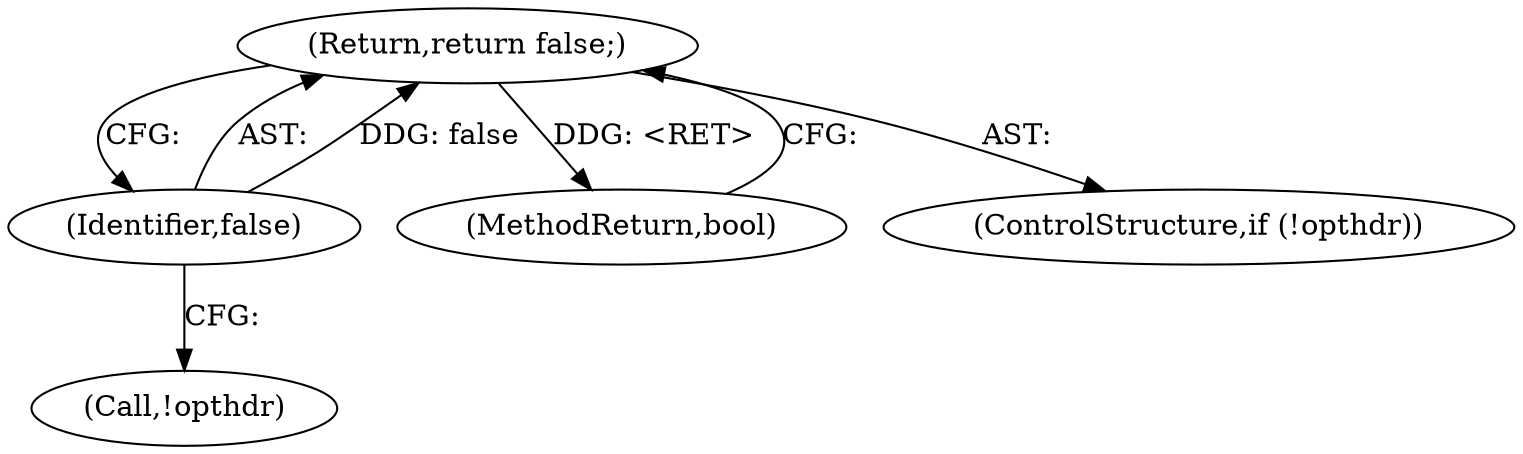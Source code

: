 digraph "1_linux_a6e544b0a88b53114bfa5a57e21b7be7a8dfc9d0@del" {
"1000735" [label="(Return,return false;)"];
"1000736" [label="(Identifier,false)"];
"1000736" [label="(Identifier,false)"];
"1000812" [label="(MethodReturn,bool)"];
"1000732" [label="(ControlStructure,if (!opthdr))"];
"1000735" [label="(Return,return false;)"];
"1000733" [label="(Call,!opthdr)"];
"1000735" -> "1000732"  [label="AST: "];
"1000735" -> "1000736"  [label="CFG: "];
"1000736" -> "1000735"  [label="AST: "];
"1000812" -> "1000735"  [label="CFG: "];
"1000735" -> "1000812"  [label="DDG: <RET>"];
"1000736" -> "1000735"  [label="DDG: false"];
"1000736" -> "1000733"  [label="CFG: "];
}
